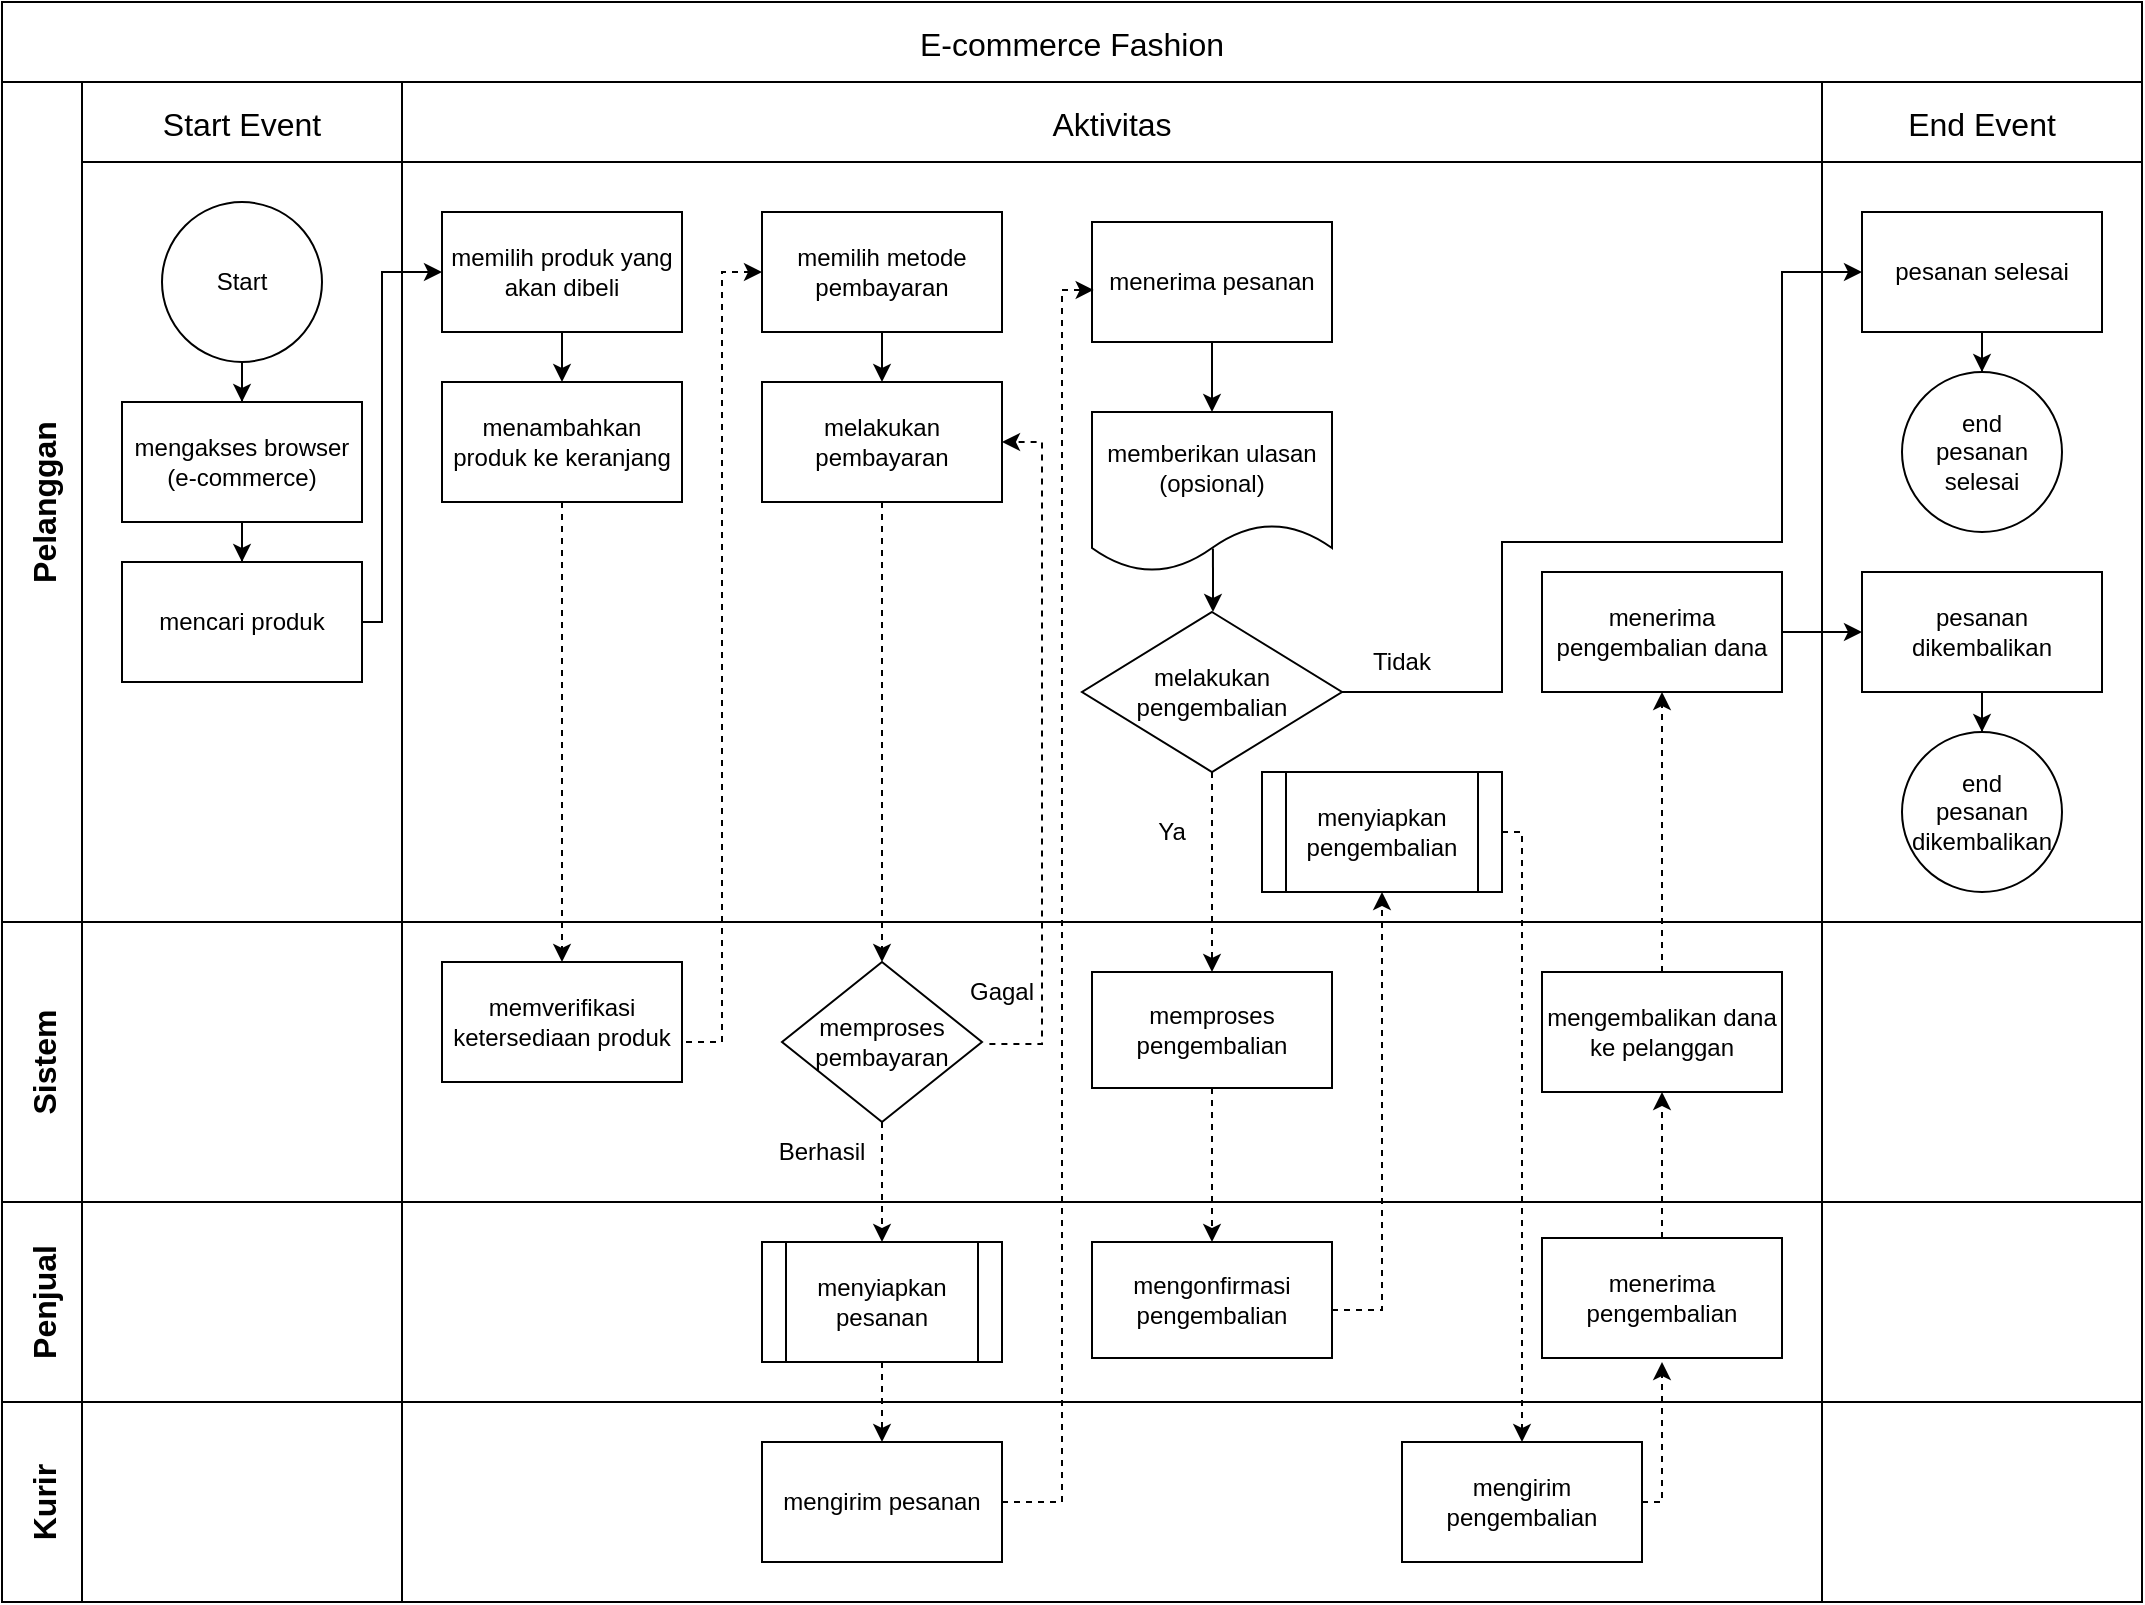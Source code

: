 <mxfile version="24.7.13">
  <diagram name="Page-1" id="c_iTERMQYXSS9ofCvHll">
    <mxGraphModel dx="3054" dy="717" grid="1" gridSize="10" guides="1" tooltips="1" connect="1" arrows="1" fold="1" page="1" pageScale="1" pageWidth="850" pageHeight="1100" math="0" shadow="0">
      <root>
        <mxCell id="0" />
        <mxCell id="1" parent="0" />
        <mxCell id="AZHyjbpUts169mTSiIc2-15" value="E-commerce Fashion" style="shape=table;childLayout=tableLayout;startSize=40;collapsible=0;recursiveResize=0;expand=0;fontSize=16;" parent="1" vertex="1">
          <mxGeometry x="-1100" y="820" width="1070.0" height="800.0" as="geometry" />
        </mxCell>
        <mxCell id="AZHyjbpUts169mTSiIc2-16" value="Pelanggan" style="shape=tableRow;horizontal=0;swimlaneHead=0;swimlaneBody=0;top=0;left=0;strokeColor=inherit;bottom=0;right=0;dropTarget=0;fontStyle=1;fillColor=none;points=[[0,0.5],[1,0.5]];portConstraint=eastwest;startSize=40;collapsible=0;recursiveResize=0;expand=0;fontSize=16;" parent="AZHyjbpUts169mTSiIc2-15" vertex="1">
          <mxGeometry y="40" width="1070.0" height="420" as="geometry" />
        </mxCell>
        <mxCell id="AZHyjbpUts169mTSiIc2-17" value="Start Event" style="swimlane;swimlaneHead=0;swimlaneBody=0;fontStyle=0;strokeColor=inherit;connectable=0;fillColor=none;startSize=40;collapsible=0;recursiveResize=0;expand=0;fontSize=16;" parent="AZHyjbpUts169mTSiIc2-16" vertex="1">
          <mxGeometry x="40" width="160" height="420" as="geometry">
            <mxRectangle width="160" height="420" as="alternateBounds" />
          </mxGeometry>
        </mxCell>
        <mxCell id="AZHyjbpUts169mTSiIc2-38" value="" style="edgeStyle=orthogonalEdgeStyle;rounded=0;orthogonalLoop=1;jettySize=auto;html=1;" parent="AZHyjbpUts169mTSiIc2-17" source="AZHyjbpUts169mTSiIc2-36" target="AZHyjbpUts169mTSiIc2-37" edge="1">
          <mxGeometry relative="1" as="geometry" />
        </mxCell>
        <mxCell id="AZHyjbpUts169mTSiIc2-36" value="Start" style="ellipse;whiteSpace=wrap;html=1;aspect=fixed;" parent="AZHyjbpUts169mTSiIc2-17" vertex="1">
          <mxGeometry x="40" y="60" width="80" height="80" as="geometry" />
        </mxCell>
        <mxCell id="wTG6pvsH0uM39fVZCpWo-3" value="" style="edgeStyle=orthogonalEdgeStyle;rounded=0;orthogonalLoop=1;jettySize=auto;html=1;" edge="1" parent="AZHyjbpUts169mTSiIc2-17" source="AZHyjbpUts169mTSiIc2-37" target="wTG6pvsH0uM39fVZCpWo-2">
          <mxGeometry relative="1" as="geometry" />
        </mxCell>
        <mxCell id="AZHyjbpUts169mTSiIc2-37" value="mengakses browser&lt;div&gt;(e-commerce)&lt;/div&gt;" style="whiteSpace=wrap;html=1;" parent="AZHyjbpUts169mTSiIc2-17" vertex="1">
          <mxGeometry x="20" y="160" width="120" height="60" as="geometry" />
        </mxCell>
        <mxCell id="wTG6pvsH0uM39fVZCpWo-2" value="mencari produk" style="whiteSpace=wrap;html=1;" vertex="1" parent="AZHyjbpUts169mTSiIc2-17">
          <mxGeometry x="20" y="240" width="120" height="60" as="geometry" />
        </mxCell>
        <mxCell id="AZHyjbpUts169mTSiIc2-18" value="Aktivitas" style="swimlane;swimlaneHead=0;swimlaneBody=0;fontStyle=0;strokeColor=inherit;connectable=0;fillColor=none;startSize=40;collapsible=0;recursiveResize=0;expand=0;fontSize=16;" parent="AZHyjbpUts169mTSiIc2-16" vertex="1">
          <mxGeometry x="200" width="710" height="420" as="geometry">
            <mxRectangle width="710" height="420" as="alternateBounds" />
          </mxGeometry>
        </mxCell>
        <mxCell id="AZHyjbpUts169mTSiIc2-42" value="" style="edgeStyle=orthogonalEdgeStyle;rounded=0;orthogonalLoop=1;jettySize=auto;html=1;" parent="AZHyjbpUts169mTSiIc2-18" source="AZHyjbpUts169mTSiIc2-39" target="AZHyjbpUts169mTSiIc2-41" edge="1">
          <mxGeometry relative="1" as="geometry" />
        </mxCell>
        <mxCell id="AZHyjbpUts169mTSiIc2-39" value="&lt;div&gt;&lt;span style=&quot;background-color: initial;&quot;&gt;memilih produk yang akan dibeli&lt;/span&gt;&lt;br&gt;&lt;/div&gt;" style="whiteSpace=wrap;html=1;" parent="AZHyjbpUts169mTSiIc2-18" vertex="1">
          <mxGeometry x="20" y="65" width="120" height="60" as="geometry" />
        </mxCell>
        <mxCell id="AZHyjbpUts169mTSiIc2-41" value="menambahkan produk ke keranjang" style="whiteSpace=wrap;html=1;" parent="AZHyjbpUts169mTSiIc2-18" vertex="1">
          <mxGeometry x="20" y="150" width="120" height="60" as="geometry" />
        </mxCell>
        <mxCell id="Xo8MrydUArgLHoBdwNvc-11" value="" style="edgeStyle=orthogonalEdgeStyle;rounded=0;orthogonalLoop=1;jettySize=auto;html=1;" parent="AZHyjbpUts169mTSiIc2-18" source="AZHyjbpUts169mTSiIc2-43" target="AZHyjbpUts169mTSiIc2-47" edge="1">
          <mxGeometry relative="1" as="geometry" />
        </mxCell>
        <mxCell id="AZHyjbpUts169mTSiIc2-43" value="memilih metode pembayaran" style="whiteSpace=wrap;html=1;" parent="AZHyjbpUts169mTSiIc2-18" vertex="1">
          <mxGeometry x="180" y="65" width="120" height="60" as="geometry" />
        </mxCell>
        <mxCell id="AZHyjbpUts169mTSiIc2-47" value="melakukan pembayaran" style="whiteSpace=wrap;html=1;" parent="AZHyjbpUts169mTSiIc2-18" vertex="1">
          <mxGeometry x="180" y="150" width="120" height="60" as="geometry" />
        </mxCell>
        <mxCell id="AZHyjbpUts169mTSiIc2-93" value="" style="edgeStyle=orthogonalEdgeStyle;rounded=0;orthogonalLoop=1;jettySize=auto;html=1;entryX=0.5;entryY=0;entryDx=0;entryDy=0;" parent="AZHyjbpUts169mTSiIc2-18" source="AZHyjbpUts169mTSiIc2-90" target="Xo8MrydUArgLHoBdwNvc-21" edge="1">
          <mxGeometry relative="1" as="geometry">
            <mxPoint x="437.556" y="165" as="targetPoint" />
          </mxGeometry>
        </mxCell>
        <mxCell id="AZHyjbpUts169mTSiIc2-90" value="menerima pesanan" style="whiteSpace=wrap;html=1;" parent="AZHyjbpUts169mTSiIc2-18" vertex="1">
          <mxGeometry x="345" y="70" width="120" height="60" as="geometry" />
        </mxCell>
        <mxCell id="Xo8MrydUArgLHoBdwNvc-14" value="" style="edgeStyle=orthogonalEdgeStyle;rounded=0;orthogonalLoop=1;jettySize=auto;html=1;exitX=0.504;exitY=0.853;exitDx=0;exitDy=0;exitPerimeter=0;" parent="AZHyjbpUts169mTSiIc2-18" source="Xo8MrydUArgLHoBdwNvc-21" target="AZHyjbpUts169mTSiIc2-94" edge="1">
          <mxGeometry relative="1" as="geometry">
            <mxPoint x="437.556" y="225" as="sourcePoint" />
          </mxGeometry>
        </mxCell>
        <mxCell id="AZHyjbpUts169mTSiIc2-94" value="melakukan pengembalian" style="rhombus;whiteSpace=wrap;html=1;" parent="AZHyjbpUts169mTSiIc2-18" vertex="1">
          <mxGeometry x="340" y="265" width="130" height="80" as="geometry" />
        </mxCell>
        <mxCell id="AZHyjbpUts169mTSiIc2-100" value="menerima pengembalian dana" style="whiteSpace=wrap;html=1;" parent="AZHyjbpUts169mTSiIc2-18" vertex="1">
          <mxGeometry x="570" y="245" width="120" height="60" as="geometry" />
        </mxCell>
        <mxCell id="Xo8MrydUArgLHoBdwNvc-1" value="Tidak" style="text;html=1;align=center;verticalAlign=middle;whiteSpace=wrap;rounded=0;" parent="AZHyjbpUts169mTSiIc2-18" vertex="1">
          <mxGeometry x="470" y="275" width="60" height="30" as="geometry" />
        </mxCell>
        <mxCell id="Xo8MrydUArgLHoBdwNvc-21" value="memberikan ulasan&lt;div&gt;(opsional)&lt;/div&gt;" style="shape=document;whiteSpace=wrap;html=1;boundedLbl=1;" parent="AZHyjbpUts169mTSiIc2-18" vertex="1">
          <mxGeometry x="345" y="165" width="120" height="80" as="geometry" />
        </mxCell>
        <mxCell id="wTG6pvsH0uM39fVZCpWo-7" value="menyiapkan pengembalian" style="shape=process;whiteSpace=wrap;html=1;backgroundOutline=1;" vertex="1" parent="AZHyjbpUts169mTSiIc2-18">
          <mxGeometry x="430" y="345" width="120" height="60" as="geometry" />
        </mxCell>
        <mxCell id="AZHyjbpUts169mTSiIc2-117" value="" style="edgeStyle=orthogonalEdgeStyle;rounded=0;orthogonalLoop=1;jettySize=auto;html=1;" parent="AZHyjbpUts169mTSiIc2-18" source="AZHyjbpUts169mTSiIc2-111" target="AZHyjbpUts169mTSiIc2-116" edge="1">
          <mxGeometry relative="1" as="geometry" />
        </mxCell>
        <mxCell id="AZHyjbpUts169mTSiIc2-111" value="pesanan selesai" style="whiteSpace=wrap;html=1;" parent="AZHyjbpUts169mTSiIc2-18" vertex="1">
          <mxGeometry x="730" y="65" width="120" height="60" as="geometry" />
        </mxCell>
        <mxCell id="AZHyjbpUts169mTSiIc2-116" value="end&lt;div&gt;pesanan selesai&lt;/div&gt;" style="ellipse;whiteSpace=wrap;html=1;" parent="AZHyjbpUts169mTSiIc2-18" vertex="1">
          <mxGeometry x="750" y="145" width="80" height="80" as="geometry" />
        </mxCell>
        <mxCell id="Xo8MrydUArgLHoBdwNvc-5" value="pesanan dikembalikan" style="whiteSpace=wrap;html=1;" parent="AZHyjbpUts169mTSiIc2-18" vertex="1">
          <mxGeometry x="730" y="245" width="120" height="60" as="geometry" />
        </mxCell>
        <mxCell id="AZHyjbpUts169mTSiIc2-112" value="" style="edgeStyle=orthogonalEdgeStyle;rounded=0;orthogonalLoop=1;jettySize=auto;html=1;exitX=1;exitY=0.5;exitDx=0;exitDy=0;" parent="AZHyjbpUts169mTSiIc2-18" source="AZHyjbpUts169mTSiIc2-94" target="AZHyjbpUts169mTSiIc2-111" edge="1">
          <mxGeometry relative="1" as="geometry">
            <Array as="points">
              <mxPoint x="550" y="305" />
              <mxPoint x="550" y="230" />
              <mxPoint x="690" y="230" />
              <mxPoint x="690" y="95" />
            </Array>
          </mxGeometry>
        </mxCell>
        <mxCell id="Xo8MrydUArgLHoBdwNvc-16" value="" style="edgeStyle=orthogonalEdgeStyle;rounded=0;orthogonalLoop=1;jettySize=auto;html=1;entryX=0;entryY=0.5;entryDx=0;entryDy=0;" parent="AZHyjbpUts169mTSiIc2-18" source="AZHyjbpUts169mTSiIc2-100" target="Xo8MrydUArgLHoBdwNvc-5" edge="1">
          <mxGeometry relative="1" as="geometry">
            <mxPoint x="553" y="1325" as="sourcePoint" />
            <mxPoint x="720" y="1165" as="targetPoint" />
            <Array as="points">
              <mxPoint x="670" y="275" />
              <mxPoint x="670" y="275" />
            </Array>
          </mxGeometry>
        </mxCell>
        <mxCell id="Xo8MrydUArgLHoBdwNvc-2" value="Ya" style="text;html=1;align=center;verticalAlign=middle;whiteSpace=wrap;rounded=0;direction=south;" parent="AZHyjbpUts169mTSiIc2-18" vertex="1">
          <mxGeometry x="370" y="345" width="30" height="60" as="geometry" />
        </mxCell>
        <mxCell id="AZHyjbpUts169mTSiIc2-96" value="memproses pengembalian" style="whiteSpace=wrap;html=1;" parent="AZHyjbpUts169mTSiIc2-18" vertex="1">
          <mxGeometry x="345" y="445" width="120" height="58" as="geometry" />
        </mxCell>
        <mxCell id="AZHyjbpUts169mTSiIc2-98" value="mengembalikan dana ke pelanggan" style="whiteSpace=wrap;html=1;" parent="AZHyjbpUts169mTSiIc2-18" vertex="1">
          <mxGeometry x="570" y="445" width="120" height="60" as="geometry" />
        </mxCell>
        <mxCell id="wTG6pvsH0uM39fVZCpWo-18" value="" style="edgeStyle=orthogonalEdgeStyle;rounded=0;orthogonalLoop=1;jettySize=auto;html=1;dashed=1;" edge="1" parent="AZHyjbpUts169mTSiIc2-18" source="wTG6pvsH0uM39fVZCpWo-11">
          <mxGeometry relative="1" as="geometry">
            <mxPoint x="630" y="640" as="targetPoint" />
            <Array as="points">
              <mxPoint x="630" y="710" />
            </Array>
          </mxGeometry>
        </mxCell>
        <mxCell id="AZHyjbpUts169mTSiIc2-97" value="" style="edgeStyle=orthogonalEdgeStyle;rounded=0;orthogonalLoop=1;jettySize=auto;html=1;dashed=1;" parent="AZHyjbpUts169mTSiIc2-18" source="AZHyjbpUts169mTSiIc2-94" target="AZHyjbpUts169mTSiIc2-96" edge="1">
          <mxGeometry relative="1" as="geometry" />
        </mxCell>
        <mxCell id="wTG6pvsH0uM39fVZCpWo-16" value="" style="edgeStyle=orthogonalEdgeStyle;rounded=0;orthogonalLoop=1;jettySize=auto;html=1;dashed=1;" edge="1" parent="AZHyjbpUts169mTSiIc2-18" source="AZHyjbpUts169mTSiIc2-98" target="AZHyjbpUts169mTSiIc2-100">
          <mxGeometry relative="1" as="geometry">
            <Array as="points">
              <mxPoint x="630" y="425" />
              <mxPoint x="630" y="425" />
            </Array>
          </mxGeometry>
        </mxCell>
        <mxCell id="Xo8MrydUArgLHoBdwNvc-7" value="end&lt;div&gt;pesanan dikembalikan&lt;/div&gt;" style="ellipse;whiteSpace=wrap;html=1;" parent="AZHyjbpUts169mTSiIc2-18" vertex="1">
          <mxGeometry x="750" y="325" width="80" height="80" as="geometry" />
        </mxCell>
        <mxCell id="Xo8MrydUArgLHoBdwNvc-17" value="" style="edgeStyle=orthogonalEdgeStyle;rounded=0;orthogonalLoop=1;jettySize=auto;html=1;" parent="AZHyjbpUts169mTSiIc2-18" source="Xo8MrydUArgLHoBdwNvc-5" target="Xo8MrydUArgLHoBdwNvc-7" edge="1">
          <mxGeometry relative="1" as="geometry" />
        </mxCell>
        <mxCell id="wTG6pvsH0uM39fVZCpWo-11" value="mengirim pengembalian" style="whiteSpace=wrap;html=1;" vertex="1" parent="AZHyjbpUts169mTSiIc2-18">
          <mxGeometry x="500" y="680" width="120" height="60" as="geometry" />
        </mxCell>
        <mxCell id="wTG6pvsH0uM39fVZCpWo-12" value="" style="edgeStyle=orthogonalEdgeStyle;rounded=0;orthogonalLoop=1;jettySize=auto;html=1;dashed=1;" edge="1" parent="AZHyjbpUts169mTSiIc2-18" source="wTG6pvsH0uM39fVZCpWo-7" target="wTG6pvsH0uM39fVZCpWo-11">
          <mxGeometry relative="1" as="geometry">
            <Array as="points">
              <mxPoint x="560" y="375" />
            </Array>
          </mxGeometry>
        </mxCell>
        <mxCell id="AZHyjbpUts169mTSiIc2-19" value="End Event" style="swimlane;swimlaneHead=0;swimlaneBody=0;fontStyle=0;strokeColor=inherit;connectable=0;fillColor=none;startSize=40;collapsible=0;recursiveResize=0;expand=0;fontSize=16;" parent="AZHyjbpUts169mTSiIc2-16" vertex="1">
          <mxGeometry x="910" width="160" height="420" as="geometry">
            <mxRectangle width="160" height="420" as="alternateBounds" />
          </mxGeometry>
        </mxCell>
        <mxCell id="AZHyjbpUts169mTSiIc2-40" value="" style="edgeStyle=orthogonalEdgeStyle;rounded=0;orthogonalLoop=1;jettySize=auto;html=1;exitX=1;exitY=0.5;exitDx=0;exitDy=0;" parent="AZHyjbpUts169mTSiIc2-16" source="wTG6pvsH0uM39fVZCpWo-2" target="AZHyjbpUts169mTSiIc2-39" edge="1">
          <mxGeometry relative="1" as="geometry">
            <Array as="points">
              <mxPoint x="190" y="270" />
              <mxPoint x="190" y="95" />
            </Array>
          </mxGeometry>
        </mxCell>
        <mxCell id="AZHyjbpUts169mTSiIc2-20" value="Sistem" style="shape=tableRow;horizontal=0;swimlaneHead=0;swimlaneBody=0;top=0;left=0;strokeColor=inherit;bottom=0;right=0;dropTarget=0;fontStyle=1;fillColor=none;points=[[0,0.5],[1,0.5]];portConstraint=eastwest;startSize=40;collapsible=0;recursiveResize=0;expand=0;fontSize=16;" parent="AZHyjbpUts169mTSiIc2-15" vertex="1">
          <mxGeometry y="460" width="1070.0" height="140" as="geometry" />
        </mxCell>
        <mxCell id="AZHyjbpUts169mTSiIc2-21" value="" style="swimlane;swimlaneHead=0;swimlaneBody=0;fontStyle=0;connectable=0;strokeColor=inherit;fillColor=none;startSize=0;collapsible=0;recursiveResize=0;expand=0;fontSize=16;" parent="AZHyjbpUts169mTSiIc2-20" vertex="1">
          <mxGeometry x="40" width="160" height="140" as="geometry">
            <mxRectangle width="160" height="140" as="alternateBounds" />
          </mxGeometry>
        </mxCell>
        <mxCell id="AZHyjbpUts169mTSiIc2-22" value="" style="swimlane;swimlaneHead=0;swimlaneBody=0;fontStyle=0;connectable=0;strokeColor=inherit;fillColor=none;startSize=0;collapsible=0;recursiveResize=0;expand=0;fontSize=16;" parent="AZHyjbpUts169mTSiIc2-20" vertex="1">
          <mxGeometry x="200" width="710" height="140" as="geometry">
            <mxRectangle width="710" height="140" as="alternateBounds" />
          </mxGeometry>
        </mxCell>
        <mxCell id="AZHyjbpUts169mTSiIc2-45" value="memverifikasi ketersediaan produk" style="whiteSpace=wrap;html=1;" parent="AZHyjbpUts169mTSiIc2-22" vertex="1">
          <mxGeometry x="20" y="20" width="120" height="60" as="geometry" />
        </mxCell>
        <mxCell id="wTG6pvsH0uM39fVZCpWo-19" value="memproses pembayaran" style="rhombus;whiteSpace=wrap;html=1;" vertex="1" parent="AZHyjbpUts169mTSiIc2-22">
          <mxGeometry x="190" y="20" width="100" height="80" as="geometry" />
        </mxCell>
        <mxCell id="wTG6pvsH0uM39fVZCpWo-20" value="Berhasil" style="text;html=1;align=center;verticalAlign=middle;whiteSpace=wrap;rounded=0;" vertex="1" parent="AZHyjbpUts169mTSiIc2-22">
          <mxGeometry x="180" y="100" width="60" height="30" as="geometry" />
        </mxCell>
        <mxCell id="wTG6pvsH0uM39fVZCpWo-22" value="Gagal" style="text;html=1;align=center;verticalAlign=middle;whiteSpace=wrap;rounded=0;" vertex="1" parent="AZHyjbpUts169mTSiIc2-22">
          <mxGeometry x="270" y="20" width="60" height="30" as="geometry" />
        </mxCell>
        <mxCell id="AZHyjbpUts169mTSiIc2-23" value="" style="swimlane;swimlaneHead=0;swimlaneBody=0;fontStyle=0;connectable=0;strokeColor=inherit;fillColor=none;startSize=0;collapsible=0;recursiveResize=0;expand=0;fontSize=16;movable=0;resizable=0;rotatable=0;deletable=0;editable=0;locked=1;" parent="AZHyjbpUts169mTSiIc2-20" vertex="1">
          <mxGeometry x="910" width="160" height="140" as="geometry">
            <mxRectangle width="160" height="140" as="alternateBounds" />
          </mxGeometry>
        </mxCell>
        <mxCell id="AZHyjbpUts169mTSiIc2-24" value="Penjual" style="shape=tableRow;horizontal=0;swimlaneHead=0;swimlaneBody=0;top=0;left=0;strokeColor=inherit;bottom=0;right=0;dropTarget=0;fontStyle=1;fillColor=none;points=[[0,0.5],[1,0.5]];portConstraint=eastwest;startSize=40;collapsible=0;recursiveResize=0;expand=0;fontSize=16;" parent="AZHyjbpUts169mTSiIc2-15" vertex="1">
          <mxGeometry y="600" width="1070.0" height="100" as="geometry" />
        </mxCell>
        <mxCell id="AZHyjbpUts169mTSiIc2-25" value="" style="swimlane;swimlaneHead=0;swimlaneBody=0;fontStyle=0;connectable=0;strokeColor=inherit;fillColor=none;startSize=0;collapsible=0;recursiveResize=0;expand=0;fontSize=16;" parent="AZHyjbpUts169mTSiIc2-24" vertex="1">
          <mxGeometry x="40" width="160" height="100" as="geometry">
            <mxRectangle width="160" height="100" as="alternateBounds" />
          </mxGeometry>
        </mxCell>
        <mxCell id="AZHyjbpUts169mTSiIc2-26" value="" style="swimlane;swimlaneHead=0;swimlaneBody=0;fontStyle=0;connectable=0;strokeColor=inherit;fillColor=none;startSize=0;collapsible=0;recursiveResize=0;expand=0;fontSize=16;" parent="AZHyjbpUts169mTSiIc2-24" vertex="1">
          <mxGeometry x="200" width="710" height="100" as="geometry">
            <mxRectangle width="710" height="100" as="alternateBounds" />
          </mxGeometry>
        </mxCell>
        <mxCell id="Xo8MrydUArgLHoBdwNvc-20" value="menyiapkan pesanan" style="shape=process;whiteSpace=wrap;html=1;backgroundOutline=1;" parent="AZHyjbpUts169mTSiIc2-26" vertex="1">
          <mxGeometry x="180" y="20" width="120" height="60" as="geometry" />
        </mxCell>
        <mxCell id="wTG6pvsH0uM39fVZCpWo-4" value="mengonfirmasi pengembalian" style="whiteSpace=wrap;html=1;" vertex="1" parent="AZHyjbpUts169mTSiIc2-26">
          <mxGeometry x="345" y="20" width="120" height="58" as="geometry" />
        </mxCell>
        <mxCell id="wTG6pvsH0uM39fVZCpWo-13" value="menerima pengembalian" style="whiteSpace=wrap;html=1;" vertex="1" parent="AZHyjbpUts169mTSiIc2-26">
          <mxGeometry x="570" y="18" width="120" height="60" as="geometry" />
        </mxCell>
        <mxCell id="AZHyjbpUts169mTSiIc2-27" value="" style="swimlane;swimlaneHead=0;swimlaneBody=0;fontStyle=0;connectable=0;strokeColor=inherit;fillColor=none;startSize=0;collapsible=0;recursiveResize=0;expand=0;fontSize=16;" parent="AZHyjbpUts169mTSiIc2-24" vertex="1">
          <mxGeometry x="910" width="160" height="100" as="geometry">
            <mxRectangle width="160" height="100" as="alternateBounds" />
          </mxGeometry>
        </mxCell>
        <mxCell id="AZHyjbpUts169mTSiIc2-28" value="Kurir" style="shape=tableRow;horizontal=0;swimlaneHead=0;swimlaneBody=0;top=0;left=0;strokeColor=inherit;bottom=0;right=0;dropTarget=0;fontStyle=1;fillColor=none;points=[[0,0.5],[1,0.5]];portConstraint=eastwest;startSize=40;collapsible=0;recursiveResize=0;expand=0;fontSize=16;" parent="AZHyjbpUts169mTSiIc2-15" vertex="1">
          <mxGeometry y="700" width="1070.0" height="100" as="geometry" />
        </mxCell>
        <mxCell id="AZHyjbpUts169mTSiIc2-29" style="swimlane;swimlaneHead=0;swimlaneBody=0;fontStyle=0;connectable=0;strokeColor=inherit;fillColor=none;startSize=0;collapsible=0;recursiveResize=0;expand=0;fontSize=16;" parent="AZHyjbpUts169mTSiIc2-28" vertex="1">
          <mxGeometry x="40" width="160" height="100" as="geometry">
            <mxRectangle width="160" height="100" as="alternateBounds" />
          </mxGeometry>
        </mxCell>
        <mxCell id="AZHyjbpUts169mTSiIc2-30" style="swimlane;swimlaneHead=0;swimlaneBody=0;fontStyle=0;connectable=0;strokeColor=inherit;fillColor=none;startSize=0;collapsible=0;recursiveResize=0;expand=0;fontSize=16;" parent="AZHyjbpUts169mTSiIc2-28" vertex="1">
          <mxGeometry x="200" width="710" height="100" as="geometry">
            <mxRectangle width="710" height="100" as="alternateBounds" />
          </mxGeometry>
        </mxCell>
        <mxCell id="AZHyjbpUts169mTSiIc2-88" value="mengirim pesanan" style="whiteSpace=wrap;html=1;" parent="AZHyjbpUts169mTSiIc2-30" vertex="1">
          <mxGeometry x="180" y="20" width="120" height="60" as="geometry" />
        </mxCell>
        <mxCell id="AZHyjbpUts169mTSiIc2-31" style="swimlane;swimlaneHead=0;swimlaneBody=0;fontStyle=0;connectable=0;strokeColor=inherit;fillColor=none;startSize=0;collapsible=0;recursiveResize=0;expand=0;fontSize=16;" parent="AZHyjbpUts169mTSiIc2-28" vertex="1">
          <mxGeometry x="910" width="160" height="100" as="geometry">
            <mxRectangle width="160" height="100" as="alternateBounds" />
          </mxGeometry>
        </mxCell>
        <mxCell id="AZHyjbpUts169mTSiIc2-50" value="" style="edgeStyle=orthogonalEdgeStyle;rounded=0;orthogonalLoop=1;jettySize=auto;html=1;dashed=1;entryX=0.5;entryY=0;entryDx=0;entryDy=0;exitX=0.5;exitY=1;exitDx=0;exitDy=0;" parent="AZHyjbpUts169mTSiIc2-15" source="AZHyjbpUts169mTSiIc2-41" target="AZHyjbpUts169mTSiIc2-45" edge="1">
          <mxGeometry relative="1" as="geometry">
            <Array as="points" />
            <mxPoint x="320" y="260" as="sourcePoint" />
            <mxPoint x="450" y="490" as="targetPoint" />
          </mxGeometry>
        </mxCell>
        <mxCell id="AZHyjbpUts169mTSiIc2-91" value="" style="edgeStyle=orthogonalEdgeStyle;rounded=0;orthogonalLoop=1;jettySize=auto;html=1;dashed=1;entryX=0.007;entryY=0.566;entryDx=0;entryDy=0;entryPerimeter=0;" parent="AZHyjbpUts169mTSiIc2-15" source="AZHyjbpUts169mTSiIc2-88" target="AZHyjbpUts169mTSiIc2-90" edge="1">
          <mxGeometry relative="1" as="geometry">
            <mxPoint x="438" y="135" as="targetPoint" />
            <Array as="points">
              <mxPoint x="530" y="750" />
              <mxPoint x="530" y="144" />
            </Array>
          </mxGeometry>
        </mxCell>
        <mxCell id="Xo8MrydUArgLHoBdwNvc-12" value="" style="edgeStyle=orthogonalEdgeStyle;rounded=0;orthogonalLoop=1;jettySize=auto;html=1;dashed=1;exitX=0.5;exitY=1;exitDx=0;exitDy=0;" parent="AZHyjbpUts169mTSiIc2-15" source="Xo8MrydUArgLHoBdwNvc-20" target="AZHyjbpUts169mTSiIc2-88" edge="1">
          <mxGeometry relative="1" as="geometry">
            <mxPoint x="490" y="785" as="sourcePoint" />
          </mxGeometry>
        </mxCell>
        <mxCell id="Xo8MrydUArgLHoBdwNvc-9" value="" style="endArrow=classic;html=1;rounded=0;entryX=0.5;entryY=0;entryDx=0;entryDy=0;edgeStyle=orthogonalEdgeStyle;endFill=1;exitX=0.5;exitY=1;exitDx=0;exitDy=0;dashed=1;" parent="AZHyjbpUts169mTSiIc2-15" source="AZHyjbpUts169mTSiIc2-47" target="wTG6pvsH0uM39fVZCpWo-19" edge="1">
          <mxGeometry width="50" height="50" relative="1" as="geometry">
            <mxPoint x="320" y="800" as="sourcePoint" />
            <mxPoint x="440" y="478" as="targetPoint" />
            <Array as="points" />
          </mxGeometry>
        </mxCell>
        <mxCell id="AZHyjbpUts169mTSiIc2-44" value="" style="edgeStyle=orthogonalEdgeStyle;rounded=0;orthogonalLoop=1;jettySize=auto;html=1;exitX=1;exitY=0.5;exitDx=0;exitDy=0;dashed=1;" parent="AZHyjbpUts169mTSiIc2-15" source="AZHyjbpUts169mTSiIc2-45" target="AZHyjbpUts169mTSiIc2-43" edge="1">
          <mxGeometry relative="1" as="geometry">
            <Array as="points">
              <mxPoint x="360" y="520" />
              <mxPoint x="360" y="135" />
            </Array>
          </mxGeometry>
        </mxCell>
        <mxCell id="Xo8MrydUArgLHoBdwNvc-19" value="" style="endArrow=classic;dashed=1;html=1;strokeWidth=1;rounded=0;entryX=0.5;entryY=0;entryDx=0;entryDy=0;endFill=1;" parent="AZHyjbpUts169mTSiIc2-15" target="Xo8MrydUArgLHoBdwNvc-20" edge="1">
          <mxGeometry width="50" height="50" relative="1" as="geometry">
            <mxPoint x="440" y="560" as="sourcePoint" />
            <mxPoint x="490" y="725" as="targetPoint" />
          </mxGeometry>
        </mxCell>
        <mxCell id="wTG6pvsH0uM39fVZCpWo-21" value="" style="endArrow=classic;html=1;rounded=0;exitX=1.037;exitY=0.513;exitDx=0;exitDy=0;exitPerimeter=0;entryX=1;entryY=0.5;entryDx=0;entryDy=0;dashed=1;edgeStyle=orthogonalEdgeStyle;" edge="1" parent="AZHyjbpUts169mTSiIc2-15" source="wTG6pvsH0uM39fVZCpWo-19" target="AZHyjbpUts169mTSiIc2-47">
          <mxGeometry width="50" height="50" relative="1" as="geometry">
            <mxPoint x="480" y="520" as="sourcePoint" />
            <mxPoint x="530" y="470" as="targetPoint" />
            <Array as="points">
              <mxPoint x="520" y="521" />
              <mxPoint x="520" y="220" />
            </Array>
          </mxGeometry>
        </mxCell>
        <mxCell id="wTG6pvsH0uM39fVZCpWo-5" value="" style="edgeStyle=orthogonalEdgeStyle;rounded=0;orthogonalLoop=1;jettySize=auto;html=1;dashed=1;" edge="1" parent="AZHyjbpUts169mTSiIc2-15" source="AZHyjbpUts169mTSiIc2-96" target="wTG6pvsH0uM39fVZCpWo-4">
          <mxGeometry relative="1" as="geometry" />
        </mxCell>
        <mxCell id="wTG6pvsH0uM39fVZCpWo-8" value="" style="edgeStyle=orthogonalEdgeStyle;rounded=0;orthogonalLoop=1;jettySize=auto;html=1;dashed=1;" edge="1" parent="AZHyjbpUts169mTSiIc2-15" source="wTG6pvsH0uM39fVZCpWo-4" target="wTG6pvsH0uM39fVZCpWo-7">
          <mxGeometry relative="1" as="geometry">
            <Array as="points">
              <mxPoint x="690" y="654" />
            </Array>
          </mxGeometry>
        </mxCell>
        <mxCell id="Xo8MrydUArgLHoBdwNvc-15" value="" style="edgeStyle=orthogonalEdgeStyle;rounded=0;orthogonalLoop=1;jettySize=auto;html=1;exitX=0.5;exitY=0;exitDx=0;exitDy=0;dashed=1;" parent="AZHyjbpUts169mTSiIc2-15" source="wTG6pvsH0uM39fVZCpWo-13" target="AZHyjbpUts169mTSiIc2-98" edge="1">
          <mxGeometry relative="1" as="geometry">
            <mxPoint x="930" y="665" as="sourcePoint" />
          </mxGeometry>
        </mxCell>
      </root>
    </mxGraphModel>
  </diagram>
</mxfile>
